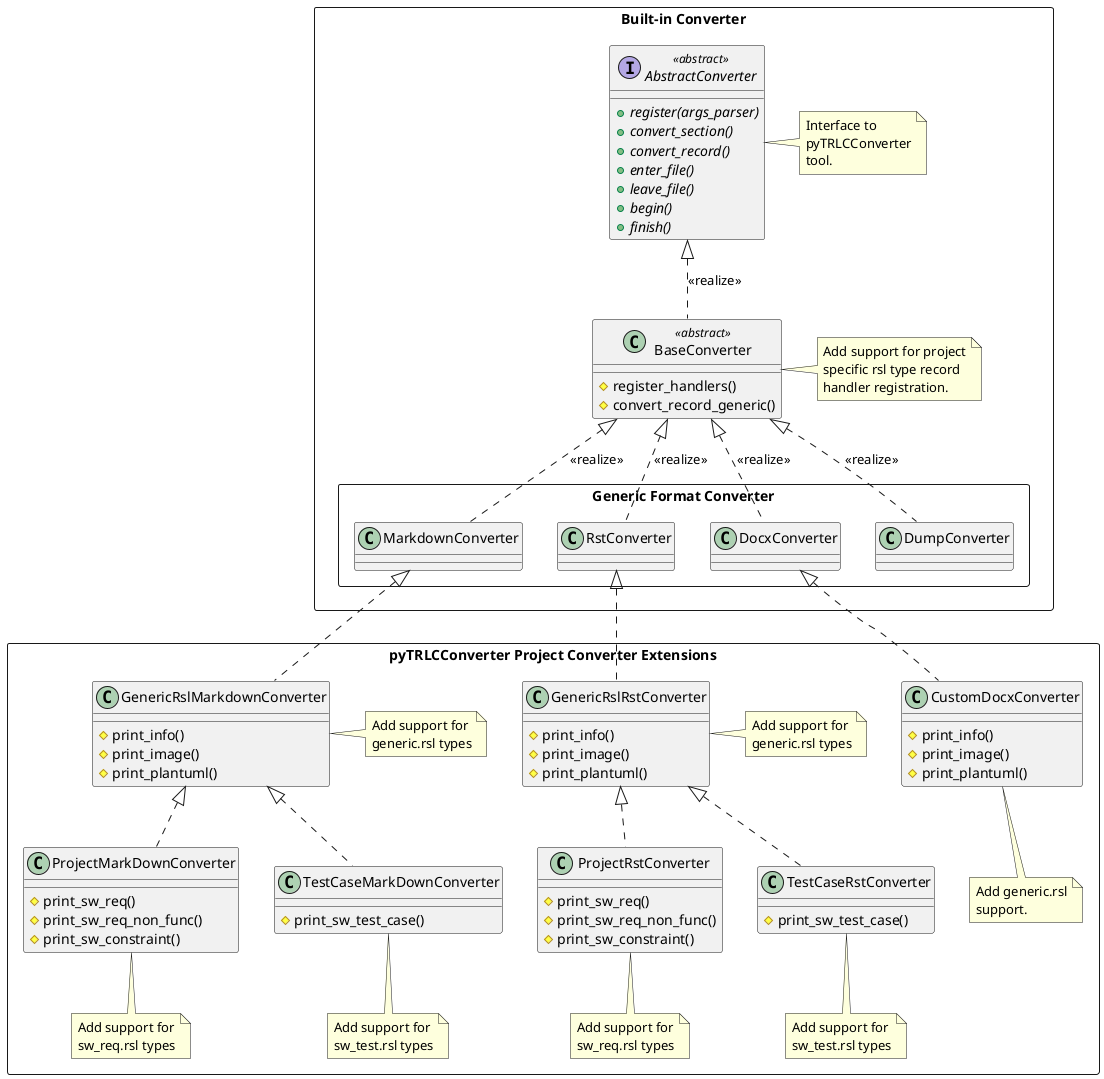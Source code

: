 @startuml Project converter class_diagram


rectangle "Built-in Converter" {

    interface AbstractConverter <<abstract>>{
        + {abstract} register(args_parser)
        + {abstract} convert_section()
        + {abstract} convert_record()
        + {abstract} enter_file()
        + {abstract} leave_file()
        + {abstract} begin()
        + {abstract} finish()

    }

    note right of AbstractConverter 
        Interface to 
        pyTRLCConverter
        tool.
    endnote

    class BaseConverter <<abstract>> {
        # register_handlers()
        # convert_record_generic()
    }
    
    note right of BaseConverter
        Add support for project
        specific rsl type record
        handler registration.
    endnote

    Rectangle "Generic Format Converter" {
        class MarkdownConverter {
        }

        class RstConverter {
        }

        class DocxConverter {
        }
        
        class DumpConverter {
        }
    }
}

AbstractConverter <|.. BaseConverter: <<realize>>
BaseConverter <|.. MarkdownConverter: <<realize>>
BaseConverter <|.. RstConverter: <<realize>>
BaseConverter <|.. DocxConverter: <<realize>>
BaseConverter <|.. DumpConverter: <<realize>>

rectangle "pyTRLCConverter Project Converter Extensions" {
    class GenericRslMarkdownConverter {
        # print_info()
        # print_image()
        # print_plantuml()
    }

    note right of GenericRslMarkdownConverter
        Add support for
        generic.rsl types
    endnote

    class GenericRslRstConverter {
        # print_info()
        # print_image()
        # print_plantuml()
    }

    note right of GenericRslRstConverter
        Add support for
        generic.rsl types
    endnote

    class ProjectMarkDownConverter {
        # print_sw_req()
        # print_sw_req_non_func()
        # print_sw_constraint()
    }


    note bottom of ProjectMarkDownConverter
        Add support for
        sw_req.rsl types
    endnote 

    class TestCaseMarkDownConverter {
        # print_sw_test_case()
    }

    note bottom of TestCaseMarkDownConverter
        Add support for
        sw_test.rsl types
    endnote 

    class ProjectRstConverter {
        # print_sw_req()
        # print_sw_req_non_func()
        # print_sw_constraint()
    }


    note bottom of ProjectRstConverter
        Add support for
        sw_req.rsl types
    endnote 

    class TestCaseRstConverter {
        # print_sw_test_case()
    }
    
    note bottom of TestCaseRstConverter
        Add support for
        sw_test.rsl types
    endnote 
    class CustomDocxConverter {
        # print_info()
        # print_image()
        # print_plantuml()
    }

    note bottom of CustomDocxConverter
        Add generic.rsl
        support.
    endnote
}

MarkdownConverter <|.. GenericRslMarkdownConverter
RstConverter <|.. GenericRslRstConverter

GenericRslMarkdownConverter <|.. ProjectMarkDownConverter
GenericRslMarkdownConverter <|.. TestCaseMarkDownConverter
GenericRslRstConverter <|.. ProjectRstConverter
GenericRslRstConverter <|.. TestCaseRstConverter
DocxConverter <|.. CustomDocxConverter
@enduml